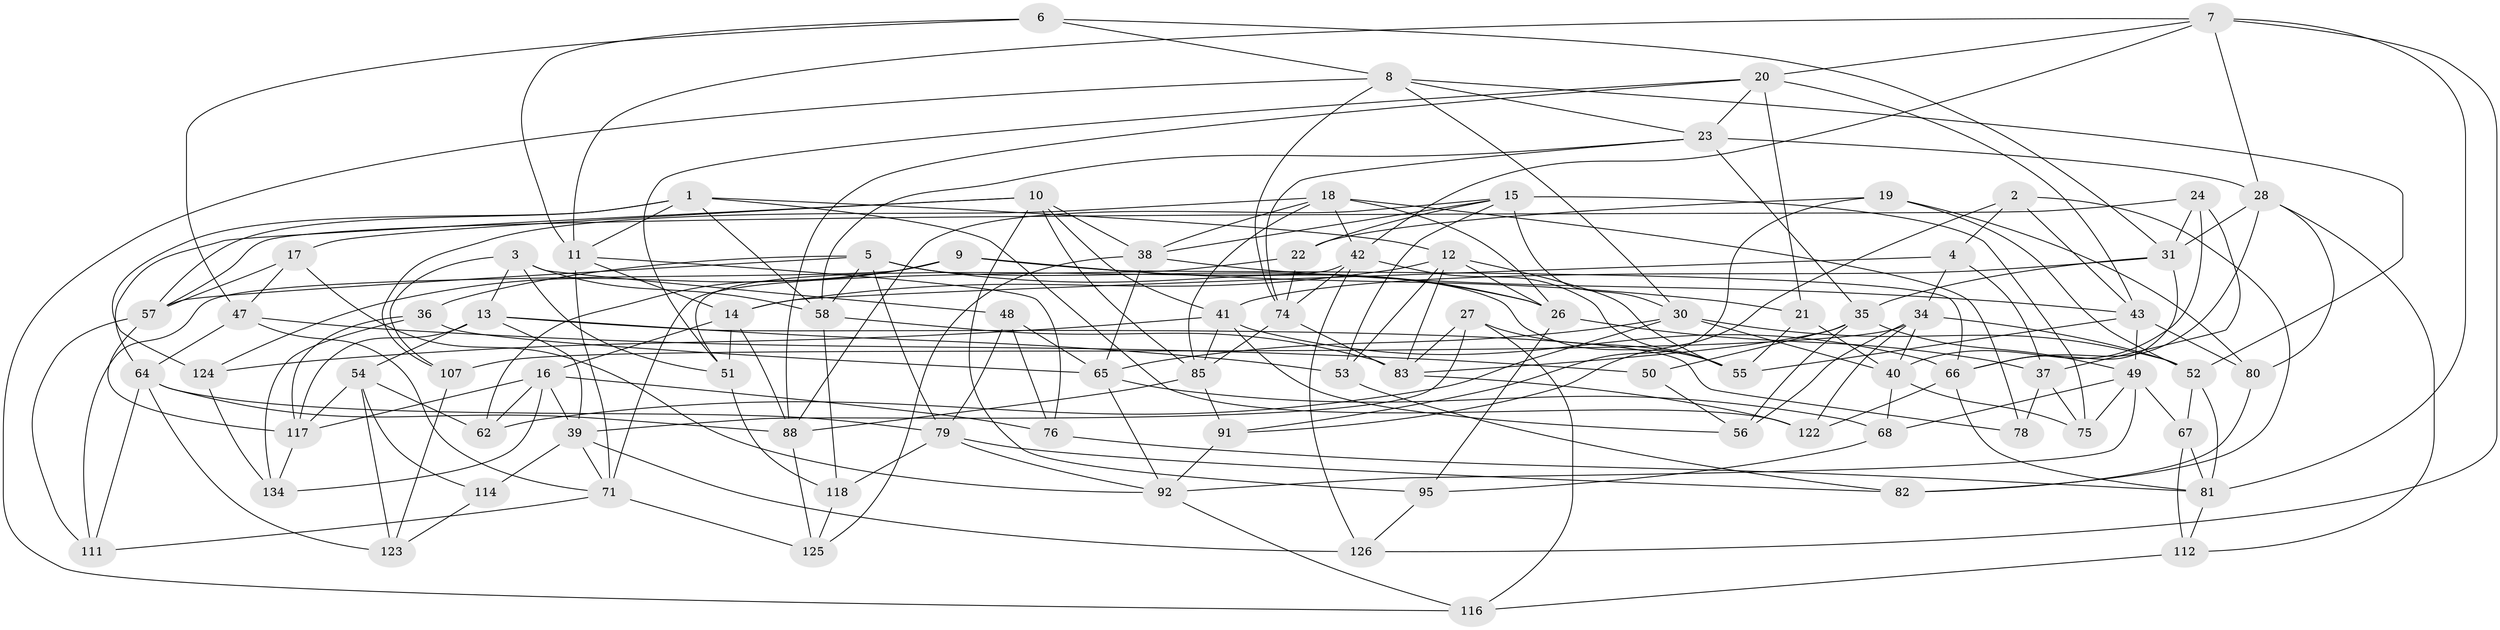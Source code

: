 // Generated by graph-tools (version 1.1) at 2025/52/02/27/25 19:52:29]
// undirected, 85 vertices, 215 edges
graph export_dot {
graph [start="1"]
  node [color=gray90,style=filled];
  1 [super="+44"];
  2;
  3 [super="+29"];
  4;
  5 [super="+119"];
  6;
  7 [super="+25"];
  8 [super="+108"];
  9 [super="+33"];
  10 [super="+115"];
  11 [super="+45"];
  12 [super="+89"];
  13 [super="+84"];
  14 [super="+94"];
  15 [super="+133"];
  16 [super="+100"];
  17;
  18 [super="+110"];
  19;
  20 [super="+63"];
  21;
  22;
  23 [super="+32"];
  24;
  26 [super="+132"];
  27;
  28 [super="+59"];
  30 [super="+130"];
  31 [super="+104"];
  34 [super="+72"];
  35 [super="+46"];
  36;
  37 [super="+69"];
  38 [super="+73"];
  39 [super="+70"];
  40 [super="+60"];
  41 [super="+61"];
  42 [super="+98"];
  43 [super="+93"];
  47 [super="+128"];
  48;
  49 [super="+106"];
  50;
  51 [super="+99"];
  52 [super="+77"];
  53;
  54 [super="+129"];
  55 [super="+105"];
  56;
  57 [super="+103"];
  58 [super="+86"];
  62;
  64 [super="+131"];
  65 [super="+113"];
  66 [super="+109"];
  67;
  68;
  71 [super="+120"];
  74 [super="+87"];
  75;
  76;
  78;
  79 [super="+97"];
  80;
  81 [super="+90"];
  82;
  83 [super="+101"];
  85 [super="+102"];
  88 [super="+121"];
  91;
  92 [super="+96"];
  95;
  107;
  111;
  112;
  114;
  116;
  117 [super="+127"];
  118;
  122;
  123;
  124;
  125;
  126;
  134;
  1 -- 122;
  1 -- 124;
  1 -- 11;
  1 -- 12;
  1 -- 57;
  1 -- 58;
  2 -- 91;
  2 -- 4;
  2 -- 82;
  2 -- 43;
  3 -- 51 [weight=2];
  3 -- 58;
  3 -- 13;
  3 -- 48;
  3 -- 107;
  4 -- 37;
  4 -- 34;
  4 -- 14;
  5 -- 79;
  5 -- 26;
  5 -- 57;
  5 -- 58;
  5 -- 36;
  5 -- 55;
  6 -- 31;
  6 -- 11;
  6 -- 47;
  6 -- 8;
  7 -- 42;
  7 -- 28;
  7 -- 11;
  7 -- 20;
  7 -- 126;
  7 -- 81;
  8 -- 52;
  8 -- 116;
  8 -- 30;
  8 -- 74;
  8 -- 23;
  9 -- 21;
  9 -- 26;
  9 -- 124;
  9 -- 62;
  9 -- 111;
  9 -- 66;
  10 -- 17;
  10 -- 64;
  10 -- 85;
  10 -- 41;
  10 -- 38;
  10 -- 95;
  11 -- 14;
  11 -- 71;
  11 -- 76;
  12 -- 26;
  12 -- 83;
  12 -- 53;
  12 -- 55;
  12 -- 14;
  13 -- 117;
  13 -- 78;
  13 -- 53;
  13 -- 54;
  13 -- 39;
  14 -- 88;
  14 -- 51;
  14 -- 16;
  15 -- 22;
  15 -- 88;
  15 -- 53;
  15 -- 75;
  15 -- 38;
  15 -- 30;
  16 -- 134;
  16 -- 117;
  16 -- 76;
  16 -- 62;
  16 -- 39;
  17 -- 92;
  17 -- 57;
  17 -- 47;
  18 -- 26;
  18 -- 78;
  18 -- 38;
  18 -- 107;
  18 -- 42;
  18 -- 85;
  19 -- 80;
  19 -- 91;
  19 -- 22;
  19 -- 52;
  20 -- 88;
  20 -- 21;
  20 -- 51;
  20 -- 43;
  20 -- 23;
  21 -- 55;
  21 -- 40;
  22 -- 71;
  22 -- 74;
  23 -- 35;
  23 -- 28;
  23 -- 58;
  23 -- 74;
  24 -- 31;
  24 -- 37;
  24 -- 57;
  24 -- 40;
  26 -- 37;
  26 -- 95;
  27 -- 116;
  27 -- 39;
  27 -- 83;
  27 -- 55;
  28 -- 66;
  28 -- 112;
  28 -- 80;
  28 -- 31;
  30 -- 65;
  30 -- 62;
  30 -- 52;
  30 -- 40;
  31 -- 35;
  31 -- 66;
  31 -- 41;
  34 -- 122;
  34 -- 40;
  34 -- 107;
  34 -- 56;
  34 -- 52;
  35 -- 56;
  35 -- 50;
  35 -- 49;
  35 -- 83;
  36 -- 134;
  36 -- 117;
  36 -- 65;
  37 -- 78 [weight=2];
  37 -- 75;
  38 -- 43;
  38 -- 125;
  38 -- 65;
  39 -- 114;
  39 -- 126;
  39 -- 71;
  40 -- 68;
  40 -- 75;
  41 -- 66;
  41 -- 56;
  41 -- 124;
  41 -- 85;
  42 -- 51;
  42 -- 74;
  42 -- 126;
  42 -- 55;
  43 -- 55;
  43 -- 80;
  43 -- 49;
  47 -- 50 [weight=2];
  47 -- 71;
  47 -- 64;
  48 -- 76;
  48 -- 79;
  48 -- 65;
  49 -- 68;
  49 -- 75;
  49 -- 67;
  49 -- 92;
  50 -- 56;
  51 -- 118;
  52 -- 81;
  52 -- 67;
  53 -- 82;
  54 -- 123;
  54 -- 114 [weight=2];
  54 -- 62;
  54 -- 117;
  57 -- 111;
  57 -- 117;
  58 -- 118;
  58 -- 83;
  64 -- 123;
  64 -- 111;
  64 -- 79;
  64 -- 88;
  65 -- 92;
  65 -- 68;
  66 -- 122;
  66 -- 81;
  67 -- 112;
  67 -- 81;
  68 -- 95;
  71 -- 111;
  71 -- 125;
  74 -- 83;
  74 -- 85;
  76 -- 81;
  79 -- 82;
  79 -- 118;
  79 -- 92;
  80 -- 82;
  81 -- 112;
  83 -- 122;
  85 -- 91;
  85 -- 88;
  88 -- 125;
  91 -- 92;
  92 -- 116;
  95 -- 126;
  107 -- 123;
  112 -- 116;
  114 -- 123;
  117 -- 134;
  118 -- 125;
  124 -- 134;
}
